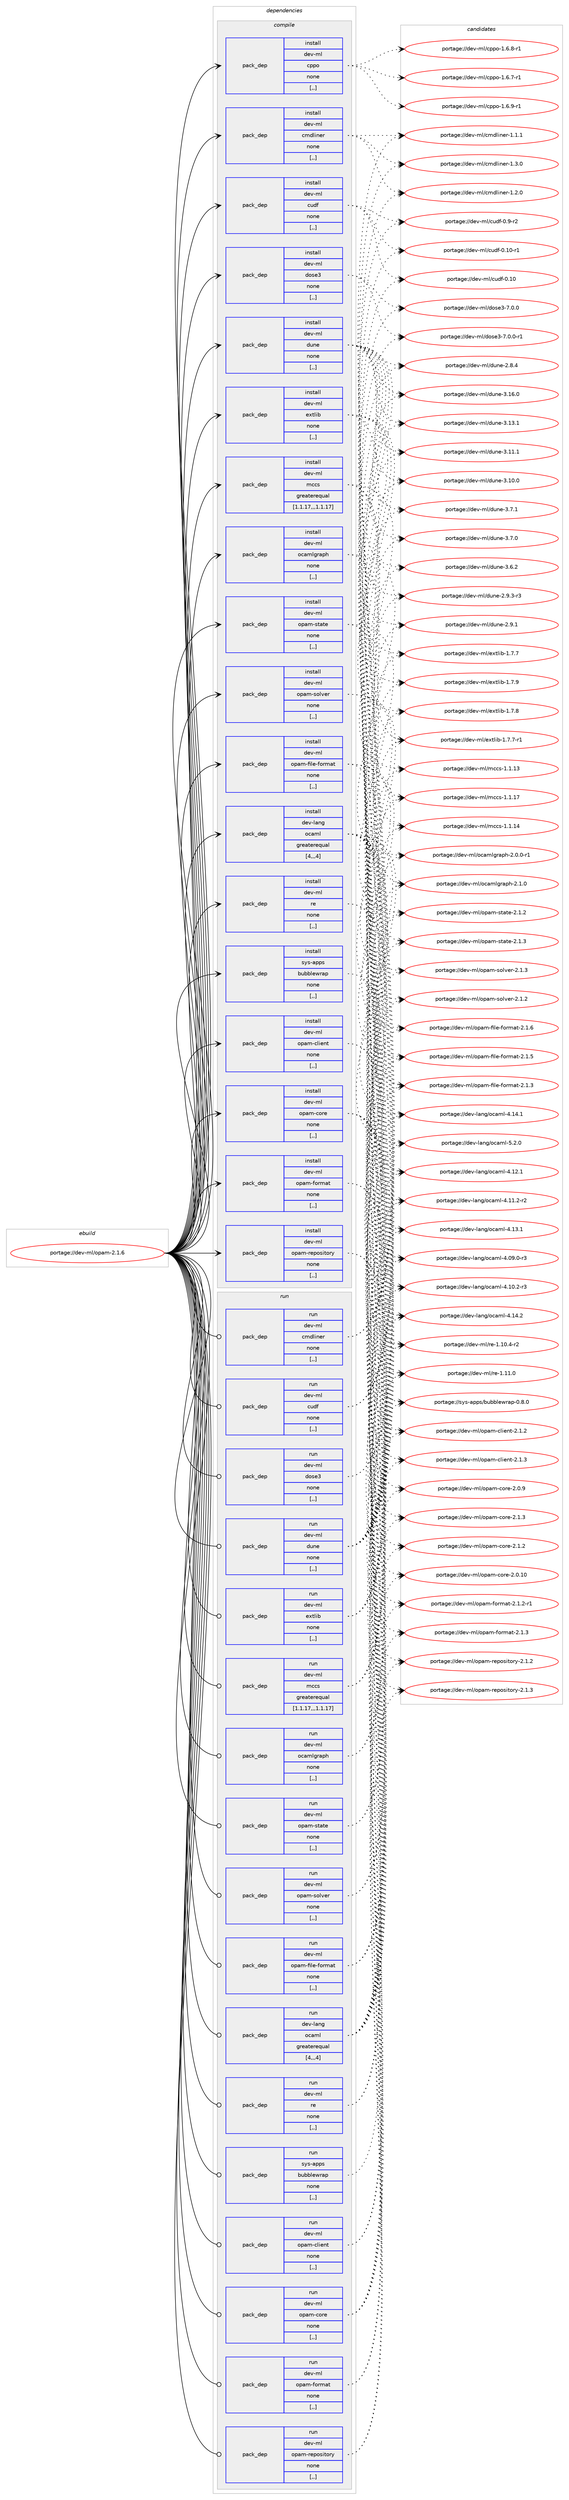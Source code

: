 digraph prolog {

# *************
# Graph options
# *************

newrank=true;
concentrate=true;
compound=true;
graph [rankdir=LR,fontname=Helvetica,fontsize=10,ranksep=1.5];#, ranksep=2.5, nodesep=0.2];
edge  [arrowhead=vee];
node  [fontname=Helvetica,fontsize=10];

# **********
# The ebuild
# **********

subgraph cluster_leftcol {
color=gray;
label=<<i>ebuild</i>>;
id [label="portage://dev-ml/opam-2.1.6", color=red, width=4, href="../dev-ml/opam-2.1.6.svg"];
}

# ****************
# The dependencies
# ****************

subgraph cluster_midcol {
color=gray;
label=<<i>dependencies</i>>;
subgraph cluster_compile {
fillcolor="#eeeeee";
style=filled;
label=<<i>compile</i>>;
subgraph pack90775 {
dependency121736 [label=<<TABLE BORDER="0" CELLBORDER="1" CELLSPACING="0" CELLPADDING="4" WIDTH="220"><TR><TD ROWSPAN="6" CELLPADDING="30">pack_dep</TD></TR><TR><TD WIDTH="110">install</TD></TR><TR><TD>dev-lang</TD></TR><TR><TD>ocaml</TD></TR><TR><TD>greaterequal</TD></TR><TR><TD>[4,,,4]</TD></TR></TABLE>>, shape=none, color=blue];
}
id:e -> dependency121736:w [weight=20,style="solid",arrowhead="vee"];
subgraph pack90776 {
dependency121737 [label=<<TABLE BORDER="0" CELLBORDER="1" CELLSPACING="0" CELLPADDING="4" WIDTH="220"><TR><TD ROWSPAN="6" CELLPADDING="30">pack_dep</TD></TR><TR><TD WIDTH="110">install</TD></TR><TR><TD>dev-ml</TD></TR><TR><TD>cmdliner</TD></TR><TR><TD>none</TD></TR><TR><TD>[,,]</TD></TR></TABLE>>, shape=none, color=blue];
}
id:e -> dependency121737:w [weight=20,style="solid",arrowhead="vee"];
subgraph pack90777 {
dependency121738 [label=<<TABLE BORDER="0" CELLBORDER="1" CELLSPACING="0" CELLPADDING="4" WIDTH="220"><TR><TD ROWSPAN="6" CELLPADDING="30">pack_dep</TD></TR><TR><TD WIDTH="110">install</TD></TR><TR><TD>dev-ml</TD></TR><TR><TD>cppo</TD></TR><TR><TD>none</TD></TR><TR><TD>[,,]</TD></TR></TABLE>>, shape=none, color=blue];
}
id:e -> dependency121738:w [weight=20,style="solid",arrowhead="vee"];
subgraph pack90778 {
dependency121739 [label=<<TABLE BORDER="0" CELLBORDER="1" CELLSPACING="0" CELLPADDING="4" WIDTH="220"><TR><TD ROWSPAN="6" CELLPADDING="30">pack_dep</TD></TR><TR><TD WIDTH="110">install</TD></TR><TR><TD>dev-ml</TD></TR><TR><TD>cudf</TD></TR><TR><TD>none</TD></TR><TR><TD>[,,]</TD></TR></TABLE>>, shape=none, color=blue];
}
id:e -> dependency121739:w [weight=20,style="solid",arrowhead="vee"];
subgraph pack90779 {
dependency121740 [label=<<TABLE BORDER="0" CELLBORDER="1" CELLSPACING="0" CELLPADDING="4" WIDTH="220"><TR><TD ROWSPAN="6" CELLPADDING="30">pack_dep</TD></TR><TR><TD WIDTH="110">install</TD></TR><TR><TD>dev-ml</TD></TR><TR><TD>dose3</TD></TR><TR><TD>none</TD></TR><TR><TD>[,,]</TD></TR></TABLE>>, shape=none, color=blue];
}
id:e -> dependency121740:w [weight=20,style="solid",arrowhead="vee"];
subgraph pack90780 {
dependency121741 [label=<<TABLE BORDER="0" CELLBORDER="1" CELLSPACING="0" CELLPADDING="4" WIDTH="220"><TR><TD ROWSPAN="6" CELLPADDING="30">pack_dep</TD></TR><TR><TD WIDTH="110">install</TD></TR><TR><TD>dev-ml</TD></TR><TR><TD>dune</TD></TR><TR><TD>none</TD></TR><TR><TD>[,,]</TD></TR></TABLE>>, shape=none, color=blue];
}
id:e -> dependency121741:w [weight=20,style="solid",arrowhead="vee"];
subgraph pack90781 {
dependency121742 [label=<<TABLE BORDER="0" CELLBORDER="1" CELLSPACING="0" CELLPADDING="4" WIDTH="220"><TR><TD ROWSPAN="6" CELLPADDING="30">pack_dep</TD></TR><TR><TD WIDTH="110">install</TD></TR><TR><TD>dev-ml</TD></TR><TR><TD>extlib</TD></TR><TR><TD>none</TD></TR><TR><TD>[,,]</TD></TR></TABLE>>, shape=none, color=blue];
}
id:e -> dependency121742:w [weight=20,style="solid",arrowhead="vee"];
subgraph pack90782 {
dependency121743 [label=<<TABLE BORDER="0" CELLBORDER="1" CELLSPACING="0" CELLPADDING="4" WIDTH="220"><TR><TD ROWSPAN="6" CELLPADDING="30">pack_dep</TD></TR><TR><TD WIDTH="110">install</TD></TR><TR><TD>dev-ml</TD></TR><TR><TD>mccs</TD></TR><TR><TD>greaterequal</TD></TR><TR><TD>[1.1.17,,,1.1.17]</TD></TR></TABLE>>, shape=none, color=blue];
}
id:e -> dependency121743:w [weight=20,style="solid",arrowhead="vee"];
subgraph pack90783 {
dependency121744 [label=<<TABLE BORDER="0" CELLBORDER="1" CELLSPACING="0" CELLPADDING="4" WIDTH="220"><TR><TD ROWSPAN="6" CELLPADDING="30">pack_dep</TD></TR><TR><TD WIDTH="110">install</TD></TR><TR><TD>dev-ml</TD></TR><TR><TD>ocamlgraph</TD></TR><TR><TD>none</TD></TR><TR><TD>[,,]</TD></TR></TABLE>>, shape=none, color=blue];
}
id:e -> dependency121744:w [weight=20,style="solid",arrowhead="vee"];
subgraph pack90784 {
dependency121745 [label=<<TABLE BORDER="0" CELLBORDER="1" CELLSPACING="0" CELLPADDING="4" WIDTH="220"><TR><TD ROWSPAN="6" CELLPADDING="30">pack_dep</TD></TR><TR><TD WIDTH="110">install</TD></TR><TR><TD>dev-ml</TD></TR><TR><TD>opam-file-format</TD></TR><TR><TD>none</TD></TR><TR><TD>[,,]</TD></TR></TABLE>>, shape=none, color=blue];
}
id:e -> dependency121745:w [weight=20,style="solid",arrowhead="vee"];
subgraph pack90785 {
dependency121746 [label=<<TABLE BORDER="0" CELLBORDER="1" CELLSPACING="0" CELLPADDING="4" WIDTH="220"><TR><TD ROWSPAN="6" CELLPADDING="30">pack_dep</TD></TR><TR><TD WIDTH="110">install</TD></TR><TR><TD>dev-ml</TD></TR><TR><TD>re</TD></TR><TR><TD>none</TD></TR><TR><TD>[,,]</TD></TR></TABLE>>, shape=none, color=blue];
}
id:e -> dependency121746:w [weight=20,style="solid",arrowhead="vee"];
subgraph pack90786 {
dependency121747 [label=<<TABLE BORDER="0" CELLBORDER="1" CELLSPACING="0" CELLPADDING="4" WIDTH="220"><TR><TD ROWSPAN="6" CELLPADDING="30">pack_dep</TD></TR><TR><TD WIDTH="110">install</TD></TR><TR><TD>sys-apps</TD></TR><TR><TD>bubblewrap</TD></TR><TR><TD>none</TD></TR><TR><TD>[,,]</TD></TR></TABLE>>, shape=none, color=blue];
}
id:e -> dependency121747:w [weight=20,style="solid",arrowhead="vee"];
subgraph pack90787 {
dependency121748 [label=<<TABLE BORDER="0" CELLBORDER="1" CELLSPACING="0" CELLPADDING="4" WIDTH="220"><TR><TD ROWSPAN="6" CELLPADDING="30">pack_dep</TD></TR><TR><TD WIDTH="110">install</TD></TR><TR><TD>dev-ml</TD></TR><TR><TD>opam-client</TD></TR><TR><TD>none</TD></TR><TR><TD>[,,]</TD></TR></TABLE>>, shape=none, color=blue];
}
id:e -> dependency121748:w [weight=20,style="solid",arrowhead="vee"];
subgraph pack90788 {
dependency121749 [label=<<TABLE BORDER="0" CELLBORDER="1" CELLSPACING="0" CELLPADDING="4" WIDTH="220"><TR><TD ROWSPAN="6" CELLPADDING="30">pack_dep</TD></TR><TR><TD WIDTH="110">install</TD></TR><TR><TD>dev-ml</TD></TR><TR><TD>opam-core</TD></TR><TR><TD>none</TD></TR><TR><TD>[,,]</TD></TR></TABLE>>, shape=none, color=blue];
}
id:e -> dependency121749:w [weight=20,style="solid",arrowhead="vee"];
subgraph pack90789 {
dependency121750 [label=<<TABLE BORDER="0" CELLBORDER="1" CELLSPACING="0" CELLPADDING="4" WIDTH="220"><TR><TD ROWSPAN="6" CELLPADDING="30">pack_dep</TD></TR><TR><TD WIDTH="110">install</TD></TR><TR><TD>dev-ml</TD></TR><TR><TD>opam-format</TD></TR><TR><TD>none</TD></TR><TR><TD>[,,]</TD></TR></TABLE>>, shape=none, color=blue];
}
id:e -> dependency121750:w [weight=20,style="solid",arrowhead="vee"];
subgraph pack90790 {
dependency121751 [label=<<TABLE BORDER="0" CELLBORDER="1" CELLSPACING="0" CELLPADDING="4" WIDTH="220"><TR><TD ROWSPAN="6" CELLPADDING="30">pack_dep</TD></TR><TR><TD WIDTH="110">install</TD></TR><TR><TD>dev-ml</TD></TR><TR><TD>opam-repository</TD></TR><TR><TD>none</TD></TR><TR><TD>[,,]</TD></TR></TABLE>>, shape=none, color=blue];
}
id:e -> dependency121751:w [weight=20,style="solid",arrowhead="vee"];
subgraph pack90791 {
dependency121752 [label=<<TABLE BORDER="0" CELLBORDER="1" CELLSPACING="0" CELLPADDING="4" WIDTH="220"><TR><TD ROWSPAN="6" CELLPADDING="30">pack_dep</TD></TR><TR><TD WIDTH="110">install</TD></TR><TR><TD>dev-ml</TD></TR><TR><TD>opam-solver</TD></TR><TR><TD>none</TD></TR><TR><TD>[,,]</TD></TR></TABLE>>, shape=none, color=blue];
}
id:e -> dependency121752:w [weight=20,style="solid",arrowhead="vee"];
subgraph pack90792 {
dependency121753 [label=<<TABLE BORDER="0" CELLBORDER="1" CELLSPACING="0" CELLPADDING="4" WIDTH="220"><TR><TD ROWSPAN="6" CELLPADDING="30">pack_dep</TD></TR><TR><TD WIDTH="110">install</TD></TR><TR><TD>dev-ml</TD></TR><TR><TD>opam-state</TD></TR><TR><TD>none</TD></TR><TR><TD>[,,]</TD></TR></TABLE>>, shape=none, color=blue];
}
id:e -> dependency121753:w [weight=20,style="solid",arrowhead="vee"];
}
subgraph cluster_compileandrun {
fillcolor="#eeeeee";
style=filled;
label=<<i>compile and run</i>>;
}
subgraph cluster_run {
fillcolor="#eeeeee";
style=filled;
label=<<i>run</i>>;
subgraph pack90793 {
dependency121754 [label=<<TABLE BORDER="0" CELLBORDER="1" CELLSPACING="0" CELLPADDING="4" WIDTH="220"><TR><TD ROWSPAN="6" CELLPADDING="30">pack_dep</TD></TR><TR><TD WIDTH="110">run</TD></TR><TR><TD>dev-lang</TD></TR><TR><TD>ocaml</TD></TR><TR><TD>greaterequal</TD></TR><TR><TD>[4,,,4]</TD></TR></TABLE>>, shape=none, color=blue];
}
id:e -> dependency121754:w [weight=20,style="solid",arrowhead="odot"];
subgraph pack90794 {
dependency121755 [label=<<TABLE BORDER="0" CELLBORDER="1" CELLSPACING="0" CELLPADDING="4" WIDTH="220"><TR><TD ROWSPAN="6" CELLPADDING="30">pack_dep</TD></TR><TR><TD WIDTH="110">run</TD></TR><TR><TD>dev-ml</TD></TR><TR><TD>cmdliner</TD></TR><TR><TD>none</TD></TR><TR><TD>[,,]</TD></TR></TABLE>>, shape=none, color=blue];
}
id:e -> dependency121755:w [weight=20,style="solid",arrowhead="odot"];
subgraph pack90795 {
dependency121756 [label=<<TABLE BORDER="0" CELLBORDER="1" CELLSPACING="0" CELLPADDING="4" WIDTH="220"><TR><TD ROWSPAN="6" CELLPADDING="30">pack_dep</TD></TR><TR><TD WIDTH="110">run</TD></TR><TR><TD>dev-ml</TD></TR><TR><TD>cudf</TD></TR><TR><TD>none</TD></TR><TR><TD>[,,]</TD></TR></TABLE>>, shape=none, color=blue];
}
id:e -> dependency121756:w [weight=20,style="solid",arrowhead="odot"];
subgraph pack90796 {
dependency121757 [label=<<TABLE BORDER="0" CELLBORDER="1" CELLSPACING="0" CELLPADDING="4" WIDTH="220"><TR><TD ROWSPAN="6" CELLPADDING="30">pack_dep</TD></TR><TR><TD WIDTH="110">run</TD></TR><TR><TD>dev-ml</TD></TR><TR><TD>dose3</TD></TR><TR><TD>none</TD></TR><TR><TD>[,,]</TD></TR></TABLE>>, shape=none, color=blue];
}
id:e -> dependency121757:w [weight=20,style="solid",arrowhead="odot"];
subgraph pack90797 {
dependency121758 [label=<<TABLE BORDER="0" CELLBORDER="1" CELLSPACING="0" CELLPADDING="4" WIDTH="220"><TR><TD ROWSPAN="6" CELLPADDING="30">pack_dep</TD></TR><TR><TD WIDTH="110">run</TD></TR><TR><TD>dev-ml</TD></TR><TR><TD>dune</TD></TR><TR><TD>none</TD></TR><TR><TD>[,,]</TD></TR></TABLE>>, shape=none, color=blue];
}
id:e -> dependency121758:w [weight=20,style="solid",arrowhead="odot"];
subgraph pack90798 {
dependency121759 [label=<<TABLE BORDER="0" CELLBORDER="1" CELLSPACING="0" CELLPADDING="4" WIDTH="220"><TR><TD ROWSPAN="6" CELLPADDING="30">pack_dep</TD></TR><TR><TD WIDTH="110">run</TD></TR><TR><TD>dev-ml</TD></TR><TR><TD>extlib</TD></TR><TR><TD>none</TD></TR><TR><TD>[,,]</TD></TR></TABLE>>, shape=none, color=blue];
}
id:e -> dependency121759:w [weight=20,style="solid",arrowhead="odot"];
subgraph pack90799 {
dependency121760 [label=<<TABLE BORDER="0" CELLBORDER="1" CELLSPACING="0" CELLPADDING="4" WIDTH="220"><TR><TD ROWSPAN="6" CELLPADDING="30">pack_dep</TD></TR><TR><TD WIDTH="110">run</TD></TR><TR><TD>dev-ml</TD></TR><TR><TD>mccs</TD></TR><TR><TD>greaterequal</TD></TR><TR><TD>[1.1.17,,,1.1.17]</TD></TR></TABLE>>, shape=none, color=blue];
}
id:e -> dependency121760:w [weight=20,style="solid",arrowhead="odot"];
subgraph pack90800 {
dependency121761 [label=<<TABLE BORDER="0" CELLBORDER="1" CELLSPACING="0" CELLPADDING="4" WIDTH="220"><TR><TD ROWSPAN="6" CELLPADDING="30">pack_dep</TD></TR><TR><TD WIDTH="110">run</TD></TR><TR><TD>dev-ml</TD></TR><TR><TD>ocamlgraph</TD></TR><TR><TD>none</TD></TR><TR><TD>[,,]</TD></TR></TABLE>>, shape=none, color=blue];
}
id:e -> dependency121761:w [weight=20,style="solid",arrowhead="odot"];
subgraph pack90801 {
dependency121762 [label=<<TABLE BORDER="0" CELLBORDER="1" CELLSPACING="0" CELLPADDING="4" WIDTH="220"><TR><TD ROWSPAN="6" CELLPADDING="30">pack_dep</TD></TR><TR><TD WIDTH="110">run</TD></TR><TR><TD>dev-ml</TD></TR><TR><TD>opam-file-format</TD></TR><TR><TD>none</TD></TR><TR><TD>[,,]</TD></TR></TABLE>>, shape=none, color=blue];
}
id:e -> dependency121762:w [weight=20,style="solid",arrowhead="odot"];
subgraph pack90802 {
dependency121763 [label=<<TABLE BORDER="0" CELLBORDER="1" CELLSPACING="0" CELLPADDING="4" WIDTH="220"><TR><TD ROWSPAN="6" CELLPADDING="30">pack_dep</TD></TR><TR><TD WIDTH="110">run</TD></TR><TR><TD>dev-ml</TD></TR><TR><TD>re</TD></TR><TR><TD>none</TD></TR><TR><TD>[,,]</TD></TR></TABLE>>, shape=none, color=blue];
}
id:e -> dependency121763:w [weight=20,style="solid",arrowhead="odot"];
subgraph pack90803 {
dependency121764 [label=<<TABLE BORDER="0" CELLBORDER="1" CELLSPACING="0" CELLPADDING="4" WIDTH="220"><TR><TD ROWSPAN="6" CELLPADDING="30">pack_dep</TD></TR><TR><TD WIDTH="110">run</TD></TR><TR><TD>sys-apps</TD></TR><TR><TD>bubblewrap</TD></TR><TR><TD>none</TD></TR><TR><TD>[,,]</TD></TR></TABLE>>, shape=none, color=blue];
}
id:e -> dependency121764:w [weight=20,style="solid",arrowhead="odot"];
subgraph pack90804 {
dependency121765 [label=<<TABLE BORDER="0" CELLBORDER="1" CELLSPACING="0" CELLPADDING="4" WIDTH="220"><TR><TD ROWSPAN="6" CELLPADDING="30">pack_dep</TD></TR><TR><TD WIDTH="110">run</TD></TR><TR><TD>dev-ml</TD></TR><TR><TD>opam-client</TD></TR><TR><TD>none</TD></TR><TR><TD>[,,]</TD></TR></TABLE>>, shape=none, color=blue];
}
id:e -> dependency121765:w [weight=20,style="solid",arrowhead="odot"];
subgraph pack90805 {
dependency121766 [label=<<TABLE BORDER="0" CELLBORDER="1" CELLSPACING="0" CELLPADDING="4" WIDTH="220"><TR><TD ROWSPAN="6" CELLPADDING="30">pack_dep</TD></TR><TR><TD WIDTH="110">run</TD></TR><TR><TD>dev-ml</TD></TR><TR><TD>opam-core</TD></TR><TR><TD>none</TD></TR><TR><TD>[,,]</TD></TR></TABLE>>, shape=none, color=blue];
}
id:e -> dependency121766:w [weight=20,style="solid",arrowhead="odot"];
subgraph pack90806 {
dependency121767 [label=<<TABLE BORDER="0" CELLBORDER="1" CELLSPACING="0" CELLPADDING="4" WIDTH="220"><TR><TD ROWSPAN="6" CELLPADDING="30">pack_dep</TD></TR><TR><TD WIDTH="110">run</TD></TR><TR><TD>dev-ml</TD></TR><TR><TD>opam-format</TD></TR><TR><TD>none</TD></TR><TR><TD>[,,]</TD></TR></TABLE>>, shape=none, color=blue];
}
id:e -> dependency121767:w [weight=20,style="solid",arrowhead="odot"];
subgraph pack90807 {
dependency121768 [label=<<TABLE BORDER="0" CELLBORDER="1" CELLSPACING="0" CELLPADDING="4" WIDTH="220"><TR><TD ROWSPAN="6" CELLPADDING="30">pack_dep</TD></TR><TR><TD WIDTH="110">run</TD></TR><TR><TD>dev-ml</TD></TR><TR><TD>opam-repository</TD></TR><TR><TD>none</TD></TR><TR><TD>[,,]</TD></TR></TABLE>>, shape=none, color=blue];
}
id:e -> dependency121768:w [weight=20,style="solid",arrowhead="odot"];
subgraph pack90808 {
dependency121769 [label=<<TABLE BORDER="0" CELLBORDER="1" CELLSPACING="0" CELLPADDING="4" WIDTH="220"><TR><TD ROWSPAN="6" CELLPADDING="30">pack_dep</TD></TR><TR><TD WIDTH="110">run</TD></TR><TR><TD>dev-ml</TD></TR><TR><TD>opam-solver</TD></TR><TR><TD>none</TD></TR><TR><TD>[,,]</TD></TR></TABLE>>, shape=none, color=blue];
}
id:e -> dependency121769:w [weight=20,style="solid",arrowhead="odot"];
subgraph pack90809 {
dependency121770 [label=<<TABLE BORDER="0" CELLBORDER="1" CELLSPACING="0" CELLPADDING="4" WIDTH="220"><TR><TD ROWSPAN="6" CELLPADDING="30">pack_dep</TD></TR><TR><TD WIDTH="110">run</TD></TR><TR><TD>dev-ml</TD></TR><TR><TD>opam-state</TD></TR><TR><TD>none</TD></TR><TR><TD>[,,]</TD></TR></TABLE>>, shape=none, color=blue];
}
id:e -> dependency121770:w [weight=20,style="solid",arrowhead="odot"];
}
}

# **************
# The candidates
# **************

subgraph cluster_choices {
rank=same;
color=gray;
label=<<i>candidates</i>>;

subgraph choice90775 {
color=black;
nodesep=1;
choice1001011184510897110103471119997109108455346504648 [label="portage://dev-lang/ocaml-5.2.0", color=red, width=4,href="../dev-lang/ocaml-5.2.0.svg"];
choice100101118451089711010347111999710910845524649524650 [label="portage://dev-lang/ocaml-4.14.2", color=red, width=4,href="../dev-lang/ocaml-4.14.2.svg"];
choice100101118451089711010347111999710910845524649524649 [label="portage://dev-lang/ocaml-4.14.1", color=red, width=4,href="../dev-lang/ocaml-4.14.1.svg"];
choice100101118451089711010347111999710910845524649514649 [label="portage://dev-lang/ocaml-4.13.1", color=red, width=4,href="../dev-lang/ocaml-4.13.1.svg"];
choice100101118451089711010347111999710910845524649504649 [label="portage://dev-lang/ocaml-4.12.1", color=red, width=4,href="../dev-lang/ocaml-4.12.1.svg"];
choice1001011184510897110103471119997109108455246494946504511450 [label="portage://dev-lang/ocaml-4.11.2-r2", color=red, width=4,href="../dev-lang/ocaml-4.11.2-r2.svg"];
choice1001011184510897110103471119997109108455246494846504511451 [label="portage://dev-lang/ocaml-4.10.2-r3", color=red, width=4,href="../dev-lang/ocaml-4.10.2-r3.svg"];
choice1001011184510897110103471119997109108455246485746484511451 [label="portage://dev-lang/ocaml-4.09.0-r3", color=red, width=4,href="../dev-lang/ocaml-4.09.0-r3.svg"];
dependency121736:e -> choice1001011184510897110103471119997109108455346504648:w [style=dotted,weight="100"];
dependency121736:e -> choice100101118451089711010347111999710910845524649524650:w [style=dotted,weight="100"];
dependency121736:e -> choice100101118451089711010347111999710910845524649524649:w [style=dotted,weight="100"];
dependency121736:e -> choice100101118451089711010347111999710910845524649514649:w [style=dotted,weight="100"];
dependency121736:e -> choice100101118451089711010347111999710910845524649504649:w [style=dotted,weight="100"];
dependency121736:e -> choice1001011184510897110103471119997109108455246494946504511450:w [style=dotted,weight="100"];
dependency121736:e -> choice1001011184510897110103471119997109108455246494846504511451:w [style=dotted,weight="100"];
dependency121736:e -> choice1001011184510897110103471119997109108455246485746484511451:w [style=dotted,weight="100"];
}
subgraph choice90776 {
color=black;
nodesep=1;
choice100101118451091084799109100108105110101114454946514648 [label="portage://dev-ml/cmdliner-1.3.0", color=red, width=4,href="../dev-ml/cmdliner-1.3.0.svg"];
choice100101118451091084799109100108105110101114454946504648 [label="portage://dev-ml/cmdliner-1.2.0", color=red, width=4,href="../dev-ml/cmdliner-1.2.0.svg"];
choice100101118451091084799109100108105110101114454946494649 [label="portage://dev-ml/cmdliner-1.1.1", color=red, width=4,href="../dev-ml/cmdliner-1.1.1.svg"];
dependency121737:e -> choice100101118451091084799109100108105110101114454946514648:w [style=dotted,weight="100"];
dependency121737:e -> choice100101118451091084799109100108105110101114454946504648:w [style=dotted,weight="100"];
dependency121737:e -> choice100101118451091084799109100108105110101114454946494649:w [style=dotted,weight="100"];
}
subgraph choice90777 {
color=black;
nodesep=1;
choice1001011184510910847991121121114549465446574511449 [label="portage://dev-ml/cppo-1.6.9-r1", color=red, width=4,href="../dev-ml/cppo-1.6.9-r1.svg"];
choice1001011184510910847991121121114549465446564511449 [label="portage://dev-ml/cppo-1.6.8-r1", color=red, width=4,href="../dev-ml/cppo-1.6.8-r1.svg"];
choice1001011184510910847991121121114549465446554511449 [label="portage://dev-ml/cppo-1.6.7-r1", color=red, width=4,href="../dev-ml/cppo-1.6.7-r1.svg"];
dependency121738:e -> choice1001011184510910847991121121114549465446574511449:w [style=dotted,weight="100"];
dependency121738:e -> choice1001011184510910847991121121114549465446564511449:w [style=dotted,weight="100"];
dependency121738:e -> choice1001011184510910847991121121114549465446554511449:w [style=dotted,weight="100"];
}
subgraph choice90778 {
color=black;
nodesep=1;
choice10010111845109108479911710010245484649484511449 [label="portage://dev-ml/cudf-0.10-r1", color=red, width=4,href="../dev-ml/cudf-0.10-r1.svg"];
choice1001011184510910847991171001024548464948 [label="portage://dev-ml/cudf-0.10", color=red, width=4,href="../dev-ml/cudf-0.10.svg"];
choice100101118451091084799117100102454846574511450 [label="portage://dev-ml/cudf-0.9-r2", color=red, width=4,href="../dev-ml/cudf-0.9-r2.svg"];
dependency121739:e -> choice10010111845109108479911710010245484649484511449:w [style=dotted,weight="100"];
dependency121739:e -> choice1001011184510910847991171001024548464948:w [style=dotted,weight="100"];
dependency121739:e -> choice100101118451091084799117100102454846574511450:w [style=dotted,weight="100"];
}
subgraph choice90779 {
color=black;
nodesep=1;
choice1001011184510910847100111115101514555464846484511449 [label="portage://dev-ml/dose3-7.0.0-r1", color=red, width=4,href="../dev-ml/dose3-7.0.0-r1.svg"];
choice100101118451091084710011111510151455546484648 [label="portage://dev-ml/dose3-7.0.0", color=red, width=4,href="../dev-ml/dose3-7.0.0.svg"];
dependency121740:e -> choice1001011184510910847100111115101514555464846484511449:w [style=dotted,weight="100"];
dependency121740:e -> choice100101118451091084710011111510151455546484648:w [style=dotted,weight="100"];
}
subgraph choice90780 {
color=black;
nodesep=1;
choice100101118451091084710011711010145514649544648 [label="portage://dev-ml/dune-3.16.0", color=red, width=4,href="../dev-ml/dune-3.16.0.svg"];
choice100101118451091084710011711010145514649514649 [label="portage://dev-ml/dune-3.13.1", color=red, width=4,href="../dev-ml/dune-3.13.1.svg"];
choice100101118451091084710011711010145514649494649 [label="portage://dev-ml/dune-3.11.1", color=red, width=4,href="../dev-ml/dune-3.11.1.svg"];
choice100101118451091084710011711010145514649484648 [label="portage://dev-ml/dune-3.10.0", color=red, width=4,href="../dev-ml/dune-3.10.0.svg"];
choice1001011184510910847100117110101455146554649 [label="portage://dev-ml/dune-3.7.1", color=red, width=4,href="../dev-ml/dune-3.7.1.svg"];
choice1001011184510910847100117110101455146554648 [label="portage://dev-ml/dune-3.7.0", color=red, width=4,href="../dev-ml/dune-3.7.0.svg"];
choice1001011184510910847100117110101455146544650 [label="portage://dev-ml/dune-3.6.2", color=red, width=4,href="../dev-ml/dune-3.6.2.svg"];
choice10010111845109108471001171101014550465746514511451 [label="portage://dev-ml/dune-2.9.3-r3", color=red, width=4,href="../dev-ml/dune-2.9.3-r3.svg"];
choice1001011184510910847100117110101455046574649 [label="portage://dev-ml/dune-2.9.1", color=red, width=4,href="../dev-ml/dune-2.9.1.svg"];
choice1001011184510910847100117110101455046564652 [label="portage://dev-ml/dune-2.8.4", color=red, width=4,href="../dev-ml/dune-2.8.4.svg"];
dependency121741:e -> choice100101118451091084710011711010145514649544648:w [style=dotted,weight="100"];
dependency121741:e -> choice100101118451091084710011711010145514649514649:w [style=dotted,weight="100"];
dependency121741:e -> choice100101118451091084710011711010145514649494649:w [style=dotted,weight="100"];
dependency121741:e -> choice100101118451091084710011711010145514649484648:w [style=dotted,weight="100"];
dependency121741:e -> choice1001011184510910847100117110101455146554649:w [style=dotted,weight="100"];
dependency121741:e -> choice1001011184510910847100117110101455146554648:w [style=dotted,weight="100"];
dependency121741:e -> choice1001011184510910847100117110101455146544650:w [style=dotted,weight="100"];
dependency121741:e -> choice10010111845109108471001171101014550465746514511451:w [style=dotted,weight="100"];
dependency121741:e -> choice1001011184510910847100117110101455046574649:w [style=dotted,weight="100"];
dependency121741:e -> choice1001011184510910847100117110101455046564652:w [style=dotted,weight="100"];
}
subgraph choice90781 {
color=black;
nodesep=1;
choice100101118451091084710112011610810598454946554657 [label="portage://dev-ml/extlib-1.7.9", color=red, width=4,href="../dev-ml/extlib-1.7.9.svg"];
choice100101118451091084710112011610810598454946554656 [label="portage://dev-ml/extlib-1.7.8", color=red, width=4,href="../dev-ml/extlib-1.7.8.svg"];
choice1001011184510910847101120116108105984549465546554511449 [label="portage://dev-ml/extlib-1.7.7-r1", color=red, width=4,href="../dev-ml/extlib-1.7.7-r1.svg"];
choice100101118451091084710112011610810598454946554655 [label="portage://dev-ml/extlib-1.7.7", color=red, width=4,href="../dev-ml/extlib-1.7.7.svg"];
dependency121742:e -> choice100101118451091084710112011610810598454946554657:w [style=dotted,weight="100"];
dependency121742:e -> choice100101118451091084710112011610810598454946554656:w [style=dotted,weight="100"];
dependency121742:e -> choice1001011184510910847101120116108105984549465546554511449:w [style=dotted,weight="100"];
dependency121742:e -> choice100101118451091084710112011610810598454946554655:w [style=dotted,weight="100"];
}
subgraph choice90782 {
color=black;
nodesep=1;
choice1001011184510910847109999911545494649464955 [label="portage://dev-ml/mccs-1.1.17", color=red, width=4,href="../dev-ml/mccs-1.1.17.svg"];
choice1001011184510910847109999911545494649464952 [label="portage://dev-ml/mccs-1.1.14", color=red, width=4,href="../dev-ml/mccs-1.1.14.svg"];
choice1001011184510910847109999911545494649464951 [label="portage://dev-ml/mccs-1.1.13", color=red, width=4,href="../dev-ml/mccs-1.1.13.svg"];
dependency121743:e -> choice1001011184510910847109999911545494649464955:w [style=dotted,weight="100"];
dependency121743:e -> choice1001011184510910847109999911545494649464952:w [style=dotted,weight="100"];
dependency121743:e -> choice1001011184510910847109999911545494649464951:w [style=dotted,weight="100"];
}
subgraph choice90783 {
color=black;
nodesep=1;
choice1001011184510910847111999710910810311497112104455046494648 [label="portage://dev-ml/ocamlgraph-2.1.0", color=red, width=4,href="../dev-ml/ocamlgraph-2.1.0.svg"];
choice10010111845109108471119997109108103114971121044550464846484511449 [label="portage://dev-ml/ocamlgraph-2.0.0-r1", color=red, width=4,href="../dev-ml/ocamlgraph-2.0.0-r1.svg"];
dependency121744:e -> choice1001011184510910847111999710910810311497112104455046494648:w [style=dotted,weight="100"];
dependency121744:e -> choice10010111845109108471119997109108103114971121044550464846484511449:w [style=dotted,weight="100"];
}
subgraph choice90784 {
color=black;
nodesep=1;
choice100101118451091084711111297109451021051081014510211111410997116455046494654 [label="portage://dev-ml/opam-file-format-2.1.6", color=red, width=4,href="../dev-ml/opam-file-format-2.1.6.svg"];
choice100101118451091084711111297109451021051081014510211111410997116455046494653 [label="portage://dev-ml/opam-file-format-2.1.5", color=red, width=4,href="../dev-ml/opam-file-format-2.1.5.svg"];
choice100101118451091084711111297109451021051081014510211111410997116455046494651 [label="portage://dev-ml/opam-file-format-2.1.3", color=red, width=4,href="../dev-ml/opam-file-format-2.1.3.svg"];
dependency121745:e -> choice100101118451091084711111297109451021051081014510211111410997116455046494654:w [style=dotted,weight="100"];
dependency121745:e -> choice100101118451091084711111297109451021051081014510211111410997116455046494653:w [style=dotted,weight="100"];
dependency121745:e -> choice100101118451091084711111297109451021051081014510211111410997116455046494651:w [style=dotted,weight="100"];
}
subgraph choice90785 {
color=black;
nodesep=1;
choice100101118451091084711410145494649494648 [label="portage://dev-ml/re-1.11.0", color=red, width=4,href="../dev-ml/re-1.11.0.svg"];
choice1001011184510910847114101454946494846524511450 [label="portage://dev-ml/re-1.10.4-r2", color=red, width=4,href="../dev-ml/re-1.10.4-r2.svg"];
dependency121746:e -> choice100101118451091084711410145494649494648:w [style=dotted,weight="100"];
dependency121746:e -> choice1001011184510910847114101454946494846524511450:w [style=dotted,weight="100"];
}
subgraph choice90786 {
color=black;
nodesep=1;
choice11512111545971121121154798117989810810111911497112454846564648 [label="portage://sys-apps/bubblewrap-0.8.0", color=red, width=4,href="../sys-apps/bubblewrap-0.8.0.svg"];
dependency121747:e -> choice11512111545971121121154798117989810810111911497112454846564648:w [style=dotted,weight="100"];
}
subgraph choice90787 {
color=black;
nodesep=1;
choice1001011184510910847111112971094599108105101110116455046494651 [label="portage://dev-ml/opam-client-2.1.3", color=red, width=4,href="../dev-ml/opam-client-2.1.3.svg"];
choice1001011184510910847111112971094599108105101110116455046494650 [label="portage://dev-ml/opam-client-2.1.2", color=red, width=4,href="../dev-ml/opam-client-2.1.2.svg"];
dependency121748:e -> choice1001011184510910847111112971094599108105101110116455046494651:w [style=dotted,weight="100"];
dependency121748:e -> choice1001011184510910847111112971094599108105101110116455046494650:w [style=dotted,weight="100"];
}
subgraph choice90788 {
color=black;
nodesep=1;
choice1001011184510910847111112971094599111114101455046494651 [label="portage://dev-ml/opam-core-2.1.3", color=red, width=4,href="../dev-ml/opam-core-2.1.3.svg"];
choice1001011184510910847111112971094599111114101455046494650 [label="portage://dev-ml/opam-core-2.1.2", color=red, width=4,href="../dev-ml/opam-core-2.1.2.svg"];
choice100101118451091084711111297109459911111410145504648464948 [label="portage://dev-ml/opam-core-2.0.10", color=red, width=4,href="../dev-ml/opam-core-2.0.10.svg"];
choice1001011184510910847111112971094599111114101455046484657 [label="portage://dev-ml/opam-core-2.0.9", color=red, width=4,href="../dev-ml/opam-core-2.0.9.svg"];
dependency121749:e -> choice1001011184510910847111112971094599111114101455046494651:w [style=dotted,weight="100"];
dependency121749:e -> choice1001011184510910847111112971094599111114101455046494650:w [style=dotted,weight="100"];
dependency121749:e -> choice100101118451091084711111297109459911111410145504648464948:w [style=dotted,weight="100"];
dependency121749:e -> choice1001011184510910847111112971094599111114101455046484657:w [style=dotted,weight="100"];
}
subgraph choice90789 {
color=black;
nodesep=1;
choice1001011184510910847111112971094510211111410997116455046494651 [label="portage://dev-ml/opam-format-2.1.3", color=red, width=4,href="../dev-ml/opam-format-2.1.3.svg"];
choice10010111845109108471111129710945102111114109971164550464946504511449 [label="portage://dev-ml/opam-format-2.1.2-r1", color=red, width=4,href="../dev-ml/opam-format-2.1.2-r1.svg"];
dependency121750:e -> choice1001011184510910847111112971094510211111410997116455046494651:w [style=dotted,weight="100"];
dependency121750:e -> choice10010111845109108471111129710945102111114109971164550464946504511449:w [style=dotted,weight="100"];
}
subgraph choice90790 {
color=black;
nodesep=1;
choice10010111845109108471111129710945114101112111115105116111114121455046494651 [label="portage://dev-ml/opam-repository-2.1.3", color=red, width=4,href="../dev-ml/opam-repository-2.1.3.svg"];
choice10010111845109108471111129710945114101112111115105116111114121455046494650 [label="portage://dev-ml/opam-repository-2.1.2", color=red, width=4,href="../dev-ml/opam-repository-2.1.2.svg"];
dependency121751:e -> choice10010111845109108471111129710945114101112111115105116111114121455046494651:w [style=dotted,weight="100"];
dependency121751:e -> choice10010111845109108471111129710945114101112111115105116111114121455046494650:w [style=dotted,weight="100"];
}
subgraph choice90791 {
color=black;
nodesep=1;
choice10010111845109108471111129710945115111108118101114455046494651 [label="portage://dev-ml/opam-solver-2.1.3", color=red, width=4,href="../dev-ml/opam-solver-2.1.3.svg"];
choice10010111845109108471111129710945115111108118101114455046494650 [label="portage://dev-ml/opam-solver-2.1.2", color=red, width=4,href="../dev-ml/opam-solver-2.1.2.svg"];
dependency121752:e -> choice10010111845109108471111129710945115111108118101114455046494651:w [style=dotted,weight="100"];
dependency121752:e -> choice10010111845109108471111129710945115111108118101114455046494650:w [style=dotted,weight="100"];
}
subgraph choice90792 {
color=black;
nodesep=1;
choice1001011184510910847111112971094511511697116101455046494651 [label="portage://dev-ml/opam-state-2.1.3", color=red, width=4,href="../dev-ml/opam-state-2.1.3.svg"];
choice1001011184510910847111112971094511511697116101455046494650 [label="portage://dev-ml/opam-state-2.1.2", color=red, width=4,href="../dev-ml/opam-state-2.1.2.svg"];
dependency121753:e -> choice1001011184510910847111112971094511511697116101455046494651:w [style=dotted,weight="100"];
dependency121753:e -> choice1001011184510910847111112971094511511697116101455046494650:w [style=dotted,weight="100"];
}
subgraph choice90793 {
color=black;
nodesep=1;
choice1001011184510897110103471119997109108455346504648 [label="portage://dev-lang/ocaml-5.2.0", color=red, width=4,href="../dev-lang/ocaml-5.2.0.svg"];
choice100101118451089711010347111999710910845524649524650 [label="portage://dev-lang/ocaml-4.14.2", color=red, width=4,href="../dev-lang/ocaml-4.14.2.svg"];
choice100101118451089711010347111999710910845524649524649 [label="portage://dev-lang/ocaml-4.14.1", color=red, width=4,href="../dev-lang/ocaml-4.14.1.svg"];
choice100101118451089711010347111999710910845524649514649 [label="portage://dev-lang/ocaml-4.13.1", color=red, width=4,href="../dev-lang/ocaml-4.13.1.svg"];
choice100101118451089711010347111999710910845524649504649 [label="portage://dev-lang/ocaml-4.12.1", color=red, width=4,href="../dev-lang/ocaml-4.12.1.svg"];
choice1001011184510897110103471119997109108455246494946504511450 [label="portage://dev-lang/ocaml-4.11.2-r2", color=red, width=4,href="../dev-lang/ocaml-4.11.2-r2.svg"];
choice1001011184510897110103471119997109108455246494846504511451 [label="portage://dev-lang/ocaml-4.10.2-r3", color=red, width=4,href="../dev-lang/ocaml-4.10.2-r3.svg"];
choice1001011184510897110103471119997109108455246485746484511451 [label="portage://dev-lang/ocaml-4.09.0-r3", color=red, width=4,href="../dev-lang/ocaml-4.09.0-r3.svg"];
dependency121754:e -> choice1001011184510897110103471119997109108455346504648:w [style=dotted,weight="100"];
dependency121754:e -> choice100101118451089711010347111999710910845524649524650:w [style=dotted,weight="100"];
dependency121754:e -> choice100101118451089711010347111999710910845524649524649:w [style=dotted,weight="100"];
dependency121754:e -> choice100101118451089711010347111999710910845524649514649:w [style=dotted,weight="100"];
dependency121754:e -> choice100101118451089711010347111999710910845524649504649:w [style=dotted,weight="100"];
dependency121754:e -> choice1001011184510897110103471119997109108455246494946504511450:w [style=dotted,weight="100"];
dependency121754:e -> choice1001011184510897110103471119997109108455246494846504511451:w [style=dotted,weight="100"];
dependency121754:e -> choice1001011184510897110103471119997109108455246485746484511451:w [style=dotted,weight="100"];
}
subgraph choice90794 {
color=black;
nodesep=1;
choice100101118451091084799109100108105110101114454946514648 [label="portage://dev-ml/cmdliner-1.3.0", color=red, width=4,href="../dev-ml/cmdliner-1.3.0.svg"];
choice100101118451091084799109100108105110101114454946504648 [label="portage://dev-ml/cmdliner-1.2.0", color=red, width=4,href="../dev-ml/cmdliner-1.2.0.svg"];
choice100101118451091084799109100108105110101114454946494649 [label="portage://dev-ml/cmdliner-1.1.1", color=red, width=4,href="../dev-ml/cmdliner-1.1.1.svg"];
dependency121755:e -> choice100101118451091084799109100108105110101114454946514648:w [style=dotted,weight="100"];
dependency121755:e -> choice100101118451091084799109100108105110101114454946504648:w [style=dotted,weight="100"];
dependency121755:e -> choice100101118451091084799109100108105110101114454946494649:w [style=dotted,weight="100"];
}
subgraph choice90795 {
color=black;
nodesep=1;
choice10010111845109108479911710010245484649484511449 [label="portage://dev-ml/cudf-0.10-r1", color=red, width=4,href="../dev-ml/cudf-0.10-r1.svg"];
choice1001011184510910847991171001024548464948 [label="portage://dev-ml/cudf-0.10", color=red, width=4,href="../dev-ml/cudf-0.10.svg"];
choice100101118451091084799117100102454846574511450 [label="portage://dev-ml/cudf-0.9-r2", color=red, width=4,href="../dev-ml/cudf-0.9-r2.svg"];
dependency121756:e -> choice10010111845109108479911710010245484649484511449:w [style=dotted,weight="100"];
dependency121756:e -> choice1001011184510910847991171001024548464948:w [style=dotted,weight="100"];
dependency121756:e -> choice100101118451091084799117100102454846574511450:w [style=dotted,weight="100"];
}
subgraph choice90796 {
color=black;
nodesep=1;
choice1001011184510910847100111115101514555464846484511449 [label="portage://dev-ml/dose3-7.0.0-r1", color=red, width=4,href="../dev-ml/dose3-7.0.0-r1.svg"];
choice100101118451091084710011111510151455546484648 [label="portage://dev-ml/dose3-7.0.0", color=red, width=4,href="../dev-ml/dose3-7.0.0.svg"];
dependency121757:e -> choice1001011184510910847100111115101514555464846484511449:w [style=dotted,weight="100"];
dependency121757:e -> choice100101118451091084710011111510151455546484648:w [style=dotted,weight="100"];
}
subgraph choice90797 {
color=black;
nodesep=1;
choice100101118451091084710011711010145514649544648 [label="portage://dev-ml/dune-3.16.0", color=red, width=4,href="../dev-ml/dune-3.16.0.svg"];
choice100101118451091084710011711010145514649514649 [label="portage://dev-ml/dune-3.13.1", color=red, width=4,href="../dev-ml/dune-3.13.1.svg"];
choice100101118451091084710011711010145514649494649 [label="portage://dev-ml/dune-3.11.1", color=red, width=4,href="../dev-ml/dune-3.11.1.svg"];
choice100101118451091084710011711010145514649484648 [label="portage://dev-ml/dune-3.10.0", color=red, width=4,href="../dev-ml/dune-3.10.0.svg"];
choice1001011184510910847100117110101455146554649 [label="portage://dev-ml/dune-3.7.1", color=red, width=4,href="../dev-ml/dune-3.7.1.svg"];
choice1001011184510910847100117110101455146554648 [label="portage://dev-ml/dune-3.7.0", color=red, width=4,href="../dev-ml/dune-3.7.0.svg"];
choice1001011184510910847100117110101455146544650 [label="portage://dev-ml/dune-3.6.2", color=red, width=4,href="../dev-ml/dune-3.6.2.svg"];
choice10010111845109108471001171101014550465746514511451 [label="portage://dev-ml/dune-2.9.3-r3", color=red, width=4,href="../dev-ml/dune-2.9.3-r3.svg"];
choice1001011184510910847100117110101455046574649 [label="portage://dev-ml/dune-2.9.1", color=red, width=4,href="../dev-ml/dune-2.9.1.svg"];
choice1001011184510910847100117110101455046564652 [label="portage://dev-ml/dune-2.8.4", color=red, width=4,href="../dev-ml/dune-2.8.4.svg"];
dependency121758:e -> choice100101118451091084710011711010145514649544648:w [style=dotted,weight="100"];
dependency121758:e -> choice100101118451091084710011711010145514649514649:w [style=dotted,weight="100"];
dependency121758:e -> choice100101118451091084710011711010145514649494649:w [style=dotted,weight="100"];
dependency121758:e -> choice100101118451091084710011711010145514649484648:w [style=dotted,weight="100"];
dependency121758:e -> choice1001011184510910847100117110101455146554649:w [style=dotted,weight="100"];
dependency121758:e -> choice1001011184510910847100117110101455146554648:w [style=dotted,weight="100"];
dependency121758:e -> choice1001011184510910847100117110101455146544650:w [style=dotted,weight="100"];
dependency121758:e -> choice10010111845109108471001171101014550465746514511451:w [style=dotted,weight="100"];
dependency121758:e -> choice1001011184510910847100117110101455046574649:w [style=dotted,weight="100"];
dependency121758:e -> choice1001011184510910847100117110101455046564652:w [style=dotted,weight="100"];
}
subgraph choice90798 {
color=black;
nodesep=1;
choice100101118451091084710112011610810598454946554657 [label="portage://dev-ml/extlib-1.7.9", color=red, width=4,href="../dev-ml/extlib-1.7.9.svg"];
choice100101118451091084710112011610810598454946554656 [label="portage://dev-ml/extlib-1.7.8", color=red, width=4,href="../dev-ml/extlib-1.7.8.svg"];
choice1001011184510910847101120116108105984549465546554511449 [label="portage://dev-ml/extlib-1.7.7-r1", color=red, width=4,href="../dev-ml/extlib-1.7.7-r1.svg"];
choice100101118451091084710112011610810598454946554655 [label="portage://dev-ml/extlib-1.7.7", color=red, width=4,href="../dev-ml/extlib-1.7.7.svg"];
dependency121759:e -> choice100101118451091084710112011610810598454946554657:w [style=dotted,weight="100"];
dependency121759:e -> choice100101118451091084710112011610810598454946554656:w [style=dotted,weight="100"];
dependency121759:e -> choice1001011184510910847101120116108105984549465546554511449:w [style=dotted,weight="100"];
dependency121759:e -> choice100101118451091084710112011610810598454946554655:w [style=dotted,weight="100"];
}
subgraph choice90799 {
color=black;
nodesep=1;
choice1001011184510910847109999911545494649464955 [label="portage://dev-ml/mccs-1.1.17", color=red, width=4,href="../dev-ml/mccs-1.1.17.svg"];
choice1001011184510910847109999911545494649464952 [label="portage://dev-ml/mccs-1.1.14", color=red, width=4,href="../dev-ml/mccs-1.1.14.svg"];
choice1001011184510910847109999911545494649464951 [label="portage://dev-ml/mccs-1.1.13", color=red, width=4,href="../dev-ml/mccs-1.1.13.svg"];
dependency121760:e -> choice1001011184510910847109999911545494649464955:w [style=dotted,weight="100"];
dependency121760:e -> choice1001011184510910847109999911545494649464952:w [style=dotted,weight="100"];
dependency121760:e -> choice1001011184510910847109999911545494649464951:w [style=dotted,weight="100"];
}
subgraph choice90800 {
color=black;
nodesep=1;
choice1001011184510910847111999710910810311497112104455046494648 [label="portage://dev-ml/ocamlgraph-2.1.0", color=red, width=4,href="../dev-ml/ocamlgraph-2.1.0.svg"];
choice10010111845109108471119997109108103114971121044550464846484511449 [label="portage://dev-ml/ocamlgraph-2.0.0-r1", color=red, width=4,href="../dev-ml/ocamlgraph-2.0.0-r1.svg"];
dependency121761:e -> choice1001011184510910847111999710910810311497112104455046494648:w [style=dotted,weight="100"];
dependency121761:e -> choice10010111845109108471119997109108103114971121044550464846484511449:w [style=dotted,weight="100"];
}
subgraph choice90801 {
color=black;
nodesep=1;
choice100101118451091084711111297109451021051081014510211111410997116455046494654 [label="portage://dev-ml/opam-file-format-2.1.6", color=red, width=4,href="../dev-ml/opam-file-format-2.1.6.svg"];
choice100101118451091084711111297109451021051081014510211111410997116455046494653 [label="portage://dev-ml/opam-file-format-2.1.5", color=red, width=4,href="../dev-ml/opam-file-format-2.1.5.svg"];
choice100101118451091084711111297109451021051081014510211111410997116455046494651 [label="portage://dev-ml/opam-file-format-2.1.3", color=red, width=4,href="../dev-ml/opam-file-format-2.1.3.svg"];
dependency121762:e -> choice100101118451091084711111297109451021051081014510211111410997116455046494654:w [style=dotted,weight="100"];
dependency121762:e -> choice100101118451091084711111297109451021051081014510211111410997116455046494653:w [style=dotted,weight="100"];
dependency121762:e -> choice100101118451091084711111297109451021051081014510211111410997116455046494651:w [style=dotted,weight="100"];
}
subgraph choice90802 {
color=black;
nodesep=1;
choice100101118451091084711410145494649494648 [label="portage://dev-ml/re-1.11.0", color=red, width=4,href="../dev-ml/re-1.11.0.svg"];
choice1001011184510910847114101454946494846524511450 [label="portage://dev-ml/re-1.10.4-r2", color=red, width=4,href="../dev-ml/re-1.10.4-r2.svg"];
dependency121763:e -> choice100101118451091084711410145494649494648:w [style=dotted,weight="100"];
dependency121763:e -> choice1001011184510910847114101454946494846524511450:w [style=dotted,weight="100"];
}
subgraph choice90803 {
color=black;
nodesep=1;
choice11512111545971121121154798117989810810111911497112454846564648 [label="portage://sys-apps/bubblewrap-0.8.0", color=red, width=4,href="../sys-apps/bubblewrap-0.8.0.svg"];
dependency121764:e -> choice11512111545971121121154798117989810810111911497112454846564648:w [style=dotted,weight="100"];
}
subgraph choice90804 {
color=black;
nodesep=1;
choice1001011184510910847111112971094599108105101110116455046494651 [label="portage://dev-ml/opam-client-2.1.3", color=red, width=4,href="../dev-ml/opam-client-2.1.3.svg"];
choice1001011184510910847111112971094599108105101110116455046494650 [label="portage://dev-ml/opam-client-2.1.2", color=red, width=4,href="../dev-ml/opam-client-2.1.2.svg"];
dependency121765:e -> choice1001011184510910847111112971094599108105101110116455046494651:w [style=dotted,weight="100"];
dependency121765:e -> choice1001011184510910847111112971094599108105101110116455046494650:w [style=dotted,weight="100"];
}
subgraph choice90805 {
color=black;
nodesep=1;
choice1001011184510910847111112971094599111114101455046494651 [label="portage://dev-ml/opam-core-2.1.3", color=red, width=4,href="../dev-ml/opam-core-2.1.3.svg"];
choice1001011184510910847111112971094599111114101455046494650 [label="portage://dev-ml/opam-core-2.1.2", color=red, width=4,href="../dev-ml/opam-core-2.1.2.svg"];
choice100101118451091084711111297109459911111410145504648464948 [label="portage://dev-ml/opam-core-2.0.10", color=red, width=4,href="../dev-ml/opam-core-2.0.10.svg"];
choice1001011184510910847111112971094599111114101455046484657 [label="portage://dev-ml/opam-core-2.0.9", color=red, width=4,href="../dev-ml/opam-core-2.0.9.svg"];
dependency121766:e -> choice1001011184510910847111112971094599111114101455046494651:w [style=dotted,weight="100"];
dependency121766:e -> choice1001011184510910847111112971094599111114101455046494650:w [style=dotted,weight="100"];
dependency121766:e -> choice100101118451091084711111297109459911111410145504648464948:w [style=dotted,weight="100"];
dependency121766:e -> choice1001011184510910847111112971094599111114101455046484657:w [style=dotted,weight="100"];
}
subgraph choice90806 {
color=black;
nodesep=1;
choice1001011184510910847111112971094510211111410997116455046494651 [label="portage://dev-ml/opam-format-2.1.3", color=red, width=4,href="../dev-ml/opam-format-2.1.3.svg"];
choice10010111845109108471111129710945102111114109971164550464946504511449 [label="portage://dev-ml/opam-format-2.1.2-r1", color=red, width=4,href="../dev-ml/opam-format-2.1.2-r1.svg"];
dependency121767:e -> choice1001011184510910847111112971094510211111410997116455046494651:w [style=dotted,weight="100"];
dependency121767:e -> choice10010111845109108471111129710945102111114109971164550464946504511449:w [style=dotted,weight="100"];
}
subgraph choice90807 {
color=black;
nodesep=1;
choice10010111845109108471111129710945114101112111115105116111114121455046494651 [label="portage://dev-ml/opam-repository-2.1.3", color=red, width=4,href="../dev-ml/opam-repository-2.1.3.svg"];
choice10010111845109108471111129710945114101112111115105116111114121455046494650 [label="portage://dev-ml/opam-repository-2.1.2", color=red, width=4,href="../dev-ml/opam-repository-2.1.2.svg"];
dependency121768:e -> choice10010111845109108471111129710945114101112111115105116111114121455046494651:w [style=dotted,weight="100"];
dependency121768:e -> choice10010111845109108471111129710945114101112111115105116111114121455046494650:w [style=dotted,weight="100"];
}
subgraph choice90808 {
color=black;
nodesep=1;
choice10010111845109108471111129710945115111108118101114455046494651 [label="portage://dev-ml/opam-solver-2.1.3", color=red, width=4,href="../dev-ml/opam-solver-2.1.3.svg"];
choice10010111845109108471111129710945115111108118101114455046494650 [label="portage://dev-ml/opam-solver-2.1.2", color=red, width=4,href="../dev-ml/opam-solver-2.1.2.svg"];
dependency121769:e -> choice10010111845109108471111129710945115111108118101114455046494651:w [style=dotted,weight="100"];
dependency121769:e -> choice10010111845109108471111129710945115111108118101114455046494650:w [style=dotted,weight="100"];
}
subgraph choice90809 {
color=black;
nodesep=1;
choice1001011184510910847111112971094511511697116101455046494651 [label="portage://dev-ml/opam-state-2.1.3", color=red, width=4,href="../dev-ml/opam-state-2.1.3.svg"];
choice1001011184510910847111112971094511511697116101455046494650 [label="portage://dev-ml/opam-state-2.1.2", color=red, width=4,href="../dev-ml/opam-state-2.1.2.svg"];
dependency121770:e -> choice1001011184510910847111112971094511511697116101455046494651:w [style=dotted,weight="100"];
dependency121770:e -> choice1001011184510910847111112971094511511697116101455046494650:w [style=dotted,weight="100"];
}
}

}
